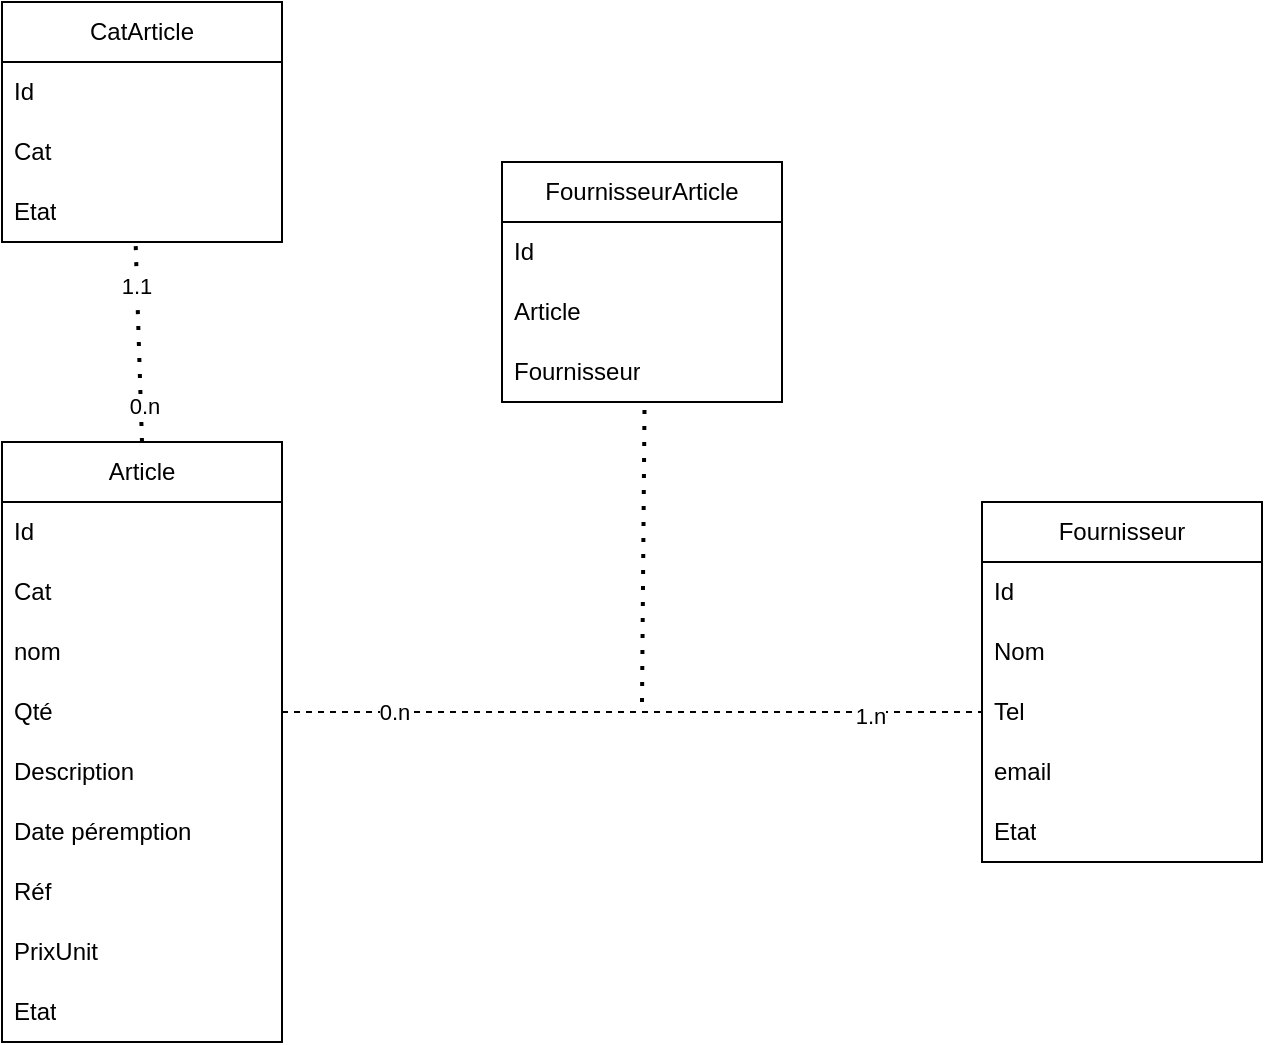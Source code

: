 <mxfile version="24.7.17">
  <diagram id="C5RBs43oDa-KdzZeNtuy" name="Page-1">
    <mxGraphModel dx="1282" dy="567" grid="1" gridSize="10" guides="1" tooltips="1" connect="1" arrows="1" fold="1" page="1" pageScale="1" pageWidth="827" pageHeight="1169" math="0" shadow="0">
      <root>
        <mxCell id="WIyWlLk6GJQsqaUBKTNV-0" />
        <mxCell id="WIyWlLk6GJQsqaUBKTNV-1" parent="WIyWlLk6GJQsqaUBKTNV-0" />
        <mxCell id="VBQ8DlQgro4ka9BHXzzw-4" value="CatArticle" style="swimlane;fontStyle=0;childLayout=stackLayout;horizontal=1;startSize=30;horizontalStack=0;resizeParent=1;resizeParentMax=0;resizeLast=0;collapsible=1;marginBottom=0;whiteSpace=wrap;html=1;" vertex="1" parent="WIyWlLk6GJQsqaUBKTNV-1">
          <mxGeometry x="160" y="40" width="140" height="120" as="geometry" />
        </mxCell>
        <mxCell id="VBQ8DlQgro4ka9BHXzzw-5" value="Id" style="text;strokeColor=none;fillColor=none;align=left;verticalAlign=middle;spacingLeft=4;spacingRight=4;overflow=hidden;points=[[0,0.5],[1,0.5]];portConstraint=eastwest;rotatable=0;whiteSpace=wrap;html=1;" vertex="1" parent="VBQ8DlQgro4ka9BHXzzw-4">
          <mxGeometry y="30" width="140" height="30" as="geometry" />
        </mxCell>
        <mxCell id="VBQ8DlQgro4ka9BHXzzw-6" value="Cat" style="text;strokeColor=none;fillColor=none;align=left;verticalAlign=middle;spacingLeft=4;spacingRight=4;overflow=hidden;points=[[0,0.5],[1,0.5]];portConstraint=eastwest;rotatable=0;whiteSpace=wrap;html=1;" vertex="1" parent="VBQ8DlQgro4ka9BHXzzw-4">
          <mxGeometry y="60" width="140" height="30" as="geometry" />
        </mxCell>
        <mxCell id="VBQ8DlQgro4ka9BHXzzw-24" value="Etat" style="text;strokeColor=none;fillColor=none;align=left;verticalAlign=middle;spacingLeft=4;spacingRight=4;overflow=hidden;points=[[0,0.5],[1,0.5]];portConstraint=eastwest;rotatable=0;whiteSpace=wrap;html=1;" vertex="1" parent="VBQ8DlQgro4ka9BHXzzw-4">
          <mxGeometry y="90" width="140" height="30" as="geometry" />
        </mxCell>
        <mxCell id="VBQ8DlQgro4ka9BHXzzw-8" value="Article" style="swimlane;fontStyle=0;childLayout=stackLayout;horizontal=1;startSize=30;horizontalStack=0;resizeParent=1;resizeParentMax=0;resizeLast=0;collapsible=1;marginBottom=0;whiteSpace=wrap;html=1;" vertex="1" parent="WIyWlLk6GJQsqaUBKTNV-1">
          <mxGeometry x="160" y="260" width="140" height="300" as="geometry" />
        </mxCell>
        <mxCell id="VBQ8DlQgro4ka9BHXzzw-9" value="Id" style="text;strokeColor=none;fillColor=none;align=left;verticalAlign=middle;spacingLeft=4;spacingRight=4;overflow=hidden;points=[[0,0.5],[1,0.5]];portConstraint=eastwest;rotatable=0;whiteSpace=wrap;html=1;" vertex="1" parent="VBQ8DlQgro4ka9BHXzzw-8">
          <mxGeometry y="30" width="140" height="30" as="geometry" />
        </mxCell>
        <mxCell id="VBQ8DlQgro4ka9BHXzzw-10" value="Cat" style="text;strokeColor=none;fillColor=none;align=left;verticalAlign=middle;spacingLeft=4;spacingRight=4;overflow=hidden;points=[[0,0.5],[1,0.5]];portConstraint=eastwest;rotatable=0;whiteSpace=wrap;html=1;" vertex="1" parent="VBQ8DlQgro4ka9BHXzzw-8">
          <mxGeometry y="60" width="140" height="30" as="geometry" />
        </mxCell>
        <mxCell id="VBQ8DlQgro4ka9BHXzzw-12" value="nom" style="text;strokeColor=none;fillColor=none;align=left;verticalAlign=middle;spacingLeft=4;spacingRight=4;overflow=hidden;points=[[0,0.5],[1,0.5]];portConstraint=eastwest;rotatable=0;whiteSpace=wrap;html=1;" vertex="1" parent="VBQ8DlQgro4ka9BHXzzw-8">
          <mxGeometry y="90" width="140" height="30" as="geometry" />
        </mxCell>
        <mxCell id="VBQ8DlQgro4ka9BHXzzw-14" value="Qté" style="text;strokeColor=none;fillColor=none;align=left;verticalAlign=middle;spacingLeft=4;spacingRight=4;overflow=hidden;points=[[0,0.5],[1,0.5]];portConstraint=eastwest;rotatable=0;whiteSpace=wrap;html=1;" vertex="1" parent="VBQ8DlQgro4ka9BHXzzw-8">
          <mxGeometry y="120" width="140" height="30" as="geometry" />
        </mxCell>
        <mxCell id="VBQ8DlQgro4ka9BHXzzw-13" value="Description" style="text;strokeColor=none;fillColor=none;align=left;verticalAlign=middle;spacingLeft=4;spacingRight=4;overflow=hidden;points=[[0,0.5],[1,0.5]];portConstraint=eastwest;rotatable=0;whiteSpace=wrap;html=1;" vertex="1" parent="VBQ8DlQgro4ka9BHXzzw-8">
          <mxGeometry y="150" width="140" height="30" as="geometry" />
        </mxCell>
        <mxCell id="VBQ8DlQgro4ka9BHXzzw-15" value="Date péremption" style="text;strokeColor=none;fillColor=none;align=left;verticalAlign=middle;spacingLeft=4;spacingRight=4;overflow=hidden;points=[[0,0.5],[1,0.5]];portConstraint=eastwest;rotatable=0;whiteSpace=wrap;html=1;" vertex="1" parent="VBQ8DlQgro4ka9BHXzzw-8">
          <mxGeometry y="180" width="140" height="30" as="geometry" />
        </mxCell>
        <mxCell id="VBQ8DlQgro4ka9BHXzzw-16" value="Réf" style="text;strokeColor=none;fillColor=none;align=left;verticalAlign=middle;spacingLeft=4;spacingRight=4;overflow=hidden;points=[[0,0.5],[1,0.5]];portConstraint=eastwest;rotatable=0;whiteSpace=wrap;html=1;" vertex="1" parent="VBQ8DlQgro4ka9BHXzzw-8">
          <mxGeometry y="210" width="140" height="30" as="geometry" />
        </mxCell>
        <mxCell id="VBQ8DlQgro4ka9BHXzzw-11" value="PrixUnit" style="text;strokeColor=none;fillColor=none;align=left;verticalAlign=middle;spacingLeft=4;spacingRight=4;overflow=hidden;points=[[0,0.5],[1,0.5]];portConstraint=eastwest;rotatable=0;whiteSpace=wrap;html=1;" vertex="1" parent="VBQ8DlQgro4ka9BHXzzw-8">
          <mxGeometry y="240" width="140" height="30" as="geometry" />
        </mxCell>
        <mxCell id="VBQ8DlQgro4ka9BHXzzw-23" value="Etat" style="text;strokeColor=none;fillColor=none;align=left;verticalAlign=middle;spacingLeft=4;spacingRight=4;overflow=hidden;points=[[0,0.5],[1,0.5]];portConstraint=eastwest;rotatable=0;whiteSpace=wrap;html=1;" vertex="1" parent="VBQ8DlQgro4ka9BHXzzw-8">
          <mxGeometry y="270" width="140" height="30" as="geometry" />
        </mxCell>
        <mxCell id="VBQ8DlQgro4ka9BHXzzw-17" value="Fournisseur" style="swimlane;fontStyle=0;childLayout=stackLayout;horizontal=1;startSize=30;horizontalStack=0;resizeParent=1;resizeParentMax=0;resizeLast=0;collapsible=1;marginBottom=0;whiteSpace=wrap;html=1;" vertex="1" parent="WIyWlLk6GJQsqaUBKTNV-1">
          <mxGeometry x="650" y="290" width="140" height="180" as="geometry" />
        </mxCell>
        <mxCell id="VBQ8DlQgro4ka9BHXzzw-18" value="Id" style="text;strokeColor=none;fillColor=none;align=left;verticalAlign=middle;spacingLeft=4;spacingRight=4;overflow=hidden;points=[[0,0.5],[1,0.5]];portConstraint=eastwest;rotatable=0;whiteSpace=wrap;html=1;" vertex="1" parent="VBQ8DlQgro4ka9BHXzzw-17">
          <mxGeometry y="30" width="140" height="30" as="geometry" />
        </mxCell>
        <mxCell id="VBQ8DlQgro4ka9BHXzzw-19" value="Nom" style="text;strokeColor=none;fillColor=none;align=left;verticalAlign=middle;spacingLeft=4;spacingRight=4;overflow=hidden;points=[[0,0.5],[1,0.5]];portConstraint=eastwest;rotatable=0;whiteSpace=wrap;html=1;" vertex="1" parent="VBQ8DlQgro4ka9BHXzzw-17">
          <mxGeometry y="60" width="140" height="30" as="geometry" />
        </mxCell>
        <mxCell id="VBQ8DlQgro4ka9BHXzzw-20" value="Tel&lt;span style=&quot;color: rgba(0, 0, 0, 0); font-family: monospace; font-size: 0px; text-wrap: nowrap;&quot;&gt;%3CmxGraphModel%3E%3Croot%3E%3CmxCell%20id%3D%220%22%2F%3E%3CmxCell%20id%3D%221%22%20parent%3D%220%22%2F%3E%3CmxCell%20id%3D%222%22%20value%3D%22PrixUnit%22%20style%3D%22text%3BstrokeColor%3Dnone%3BfillColor%3Dnone%3Balign%3Dleft%3BverticalAlign%3Dmiddle%3BspacingLeft%3D4%3BspacingRight%3D4%3Boverflow%3Dhidden%3Bpoints%3D%5B%5B0%2C0.5%5D%2C%5B1%2C0.5%5D%5D%3BportConstraint%3Deastwest%3Brotatable%3D0%3BwhiteSpace%3Dwrap%3Bhtml%3D1%3B%22%20vertex%3D%221%22%20parent%3D%221%22%3E%3CmxGeometry%20x%3D%22340%22%20y%3D%22350%22%20width%3D%22140%22%20height%3D%2230%22%20as%3D%22geometry%22%2F%3E%3C%2FmxCell%3E%3C%2Froot%3E%3C%2FmxGraphModel%3E&lt;/span&gt;" style="text;strokeColor=none;fillColor=none;align=left;verticalAlign=middle;spacingLeft=4;spacingRight=4;overflow=hidden;points=[[0,0.5],[1,0.5]];portConstraint=eastwest;rotatable=0;whiteSpace=wrap;html=1;" vertex="1" parent="VBQ8DlQgro4ka9BHXzzw-17">
          <mxGeometry y="90" width="140" height="30" as="geometry" />
        </mxCell>
        <mxCell id="VBQ8DlQgro4ka9BHXzzw-21" value="email" style="text;strokeColor=none;fillColor=none;align=left;verticalAlign=middle;spacingLeft=4;spacingRight=4;overflow=hidden;points=[[0,0.5],[1,0.5]];portConstraint=eastwest;rotatable=0;whiteSpace=wrap;html=1;" vertex="1" parent="VBQ8DlQgro4ka9BHXzzw-17">
          <mxGeometry y="120" width="140" height="30" as="geometry" />
        </mxCell>
        <mxCell id="VBQ8DlQgro4ka9BHXzzw-22" value="Etat" style="text;strokeColor=none;fillColor=none;align=left;verticalAlign=middle;spacingLeft=4;spacingRight=4;overflow=hidden;points=[[0,0.5],[1,0.5]];portConstraint=eastwest;rotatable=0;whiteSpace=wrap;html=1;" vertex="1" parent="VBQ8DlQgro4ka9BHXzzw-17">
          <mxGeometry y="150" width="140" height="30" as="geometry" />
        </mxCell>
        <mxCell id="VBQ8DlQgro4ka9BHXzzw-25" value="FournisseurArticle" style="swimlane;fontStyle=0;childLayout=stackLayout;horizontal=1;startSize=30;horizontalStack=0;resizeParent=1;resizeParentMax=0;resizeLast=0;collapsible=1;marginBottom=0;whiteSpace=wrap;html=1;" vertex="1" parent="WIyWlLk6GJQsqaUBKTNV-1">
          <mxGeometry x="410" y="120" width="140" height="120" as="geometry" />
        </mxCell>
        <mxCell id="VBQ8DlQgro4ka9BHXzzw-26" value="Id" style="text;strokeColor=none;fillColor=none;align=left;verticalAlign=middle;spacingLeft=4;spacingRight=4;overflow=hidden;points=[[0,0.5],[1,0.5]];portConstraint=eastwest;rotatable=0;whiteSpace=wrap;html=1;" vertex="1" parent="VBQ8DlQgro4ka9BHXzzw-25">
          <mxGeometry y="30" width="140" height="30" as="geometry" />
        </mxCell>
        <mxCell id="VBQ8DlQgro4ka9BHXzzw-27" value="Article" style="text;strokeColor=none;fillColor=none;align=left;verticalAlign=middle;spacingLeft=4;spacingRight=4;overflow=hidden;points=[[0,0.5],[1,0.5]];portConstraint=eastwest;rotatable=0;whiteSpace=wrap;html=1;" vertex="1" parent="VBQ8DlQgro4ka9BHXzzw-25">
          <mxGeometry y="60" width="140" height="30" as="geometry" />
        </mxCell>
        <mxCell id="VBQ8DlQgro4ka9BHXzzw-28" value="Fournisseur" style="text;strokeColor=none;fillColor=none;align=left;verticalAlign=middle;spacingLeft=4;spacingRight=4;overflow=hidden;points=[[0,0.5],[1,0.5]];portConstraint=eastwest;rotatable=0;whiteSpace=wrap;html=1;" vertex="1" parent="VBQ8DlQgro4ka9BHXzzw-25">
          <mxGeometry y="90" width="140" height="30" as="geometry" />
        </mxCell>
        <mxCell id="VBQ8DlQgro4ka9BHXzzw-29" value="" style="endArrow=none;dashed=1;html=1;dashPattern=1 3;strokeWidth=2;rounded=0;entryX=0.477;entryY=0.987;entryDx=0;entryDy=0;entryPerimeter=0;exitX=0.5;exitY=0;exitDx=0;exitDy=0;" edge="1" parent="WIyWlLk6GJQsqaUBKTNV-1" source="VBQ8DlQgro4ka9BHXzzw-8" target="VBQ8DlQgro4ka9BHXzzw-24">
          <mxGeometry width="50" height="50" relative="1" as="geometry">
            <mxPoint x="390" y="320" as="sourcePoint" />
            <mxPoint x="440" y="270" as="targetPoint" />
          </mxGeometry>
        </mxCell>
        <mxCell id="VBQ8DlQgro4ka9BHXzzw-30" value="0.n" style="edgeLabel;html=1;align=center;verticalAlign=middle;resizable=0;points=[];" vertex="1" connectable="0" parent="VBQ8DlQgro4ka9BHXzzw-29">
          <mxGeometry x="-0.638" y="-1" relative="1" as="geometry">
            <mxPoint as="offset" />
          </mxGeometry>
        </mxCell>
        <mxCell id="VBQ8DlQgro4ka9BHXzzw-31" value="1.1" style="edgeLabel;html=1;align=center;verticalAlign=middle;resizable=0;points=[];" vertex="1" connectable="0" parent="VBQ8DlQgro4ka9BHXzzw-29">
          <mxGeometry x="0.558" y="1" relative="1" as="geometry">
            <mxPoint as="offset" />
          </mxGeometry>
        </mxCell>
        <mxCell id="VBQ8DlQgro4ka9BHXzzw-32" value="" style="endArrow=none;dashed=1;html=1;rounded=0;entryX=0;entryY=0.5;entryDx=0;entryDy=0;exitX=1;exitY=0.5;exitDx=0;exitDy=0;" edge="1" parent="WIyWlLk6GJQsqaUBKTNV-1" source="VBQ8DlQgro4ka9BHXzzw-14" target="VBQ8DlQgro4ka9BHXzzw-20">
          <mxGeometry width="50" height="50" relative="1" as="geometry">
            <mxPoint x="390" y="320" as="sourcePoint" />
            <mxPoint x="440" y="270" as="targetPoint" />
          </mxGeometry>
        </mxCell>
        <mxCell id="VBQ8DlQgro4ka9BHXzzw-35" value="0.n" style="edgeLabel;html=1;align=center;verticalAlign=middle;resizable=0;points=[];" vertex="1" connectable="0" parent="VBQ8DlQgro4ka9BHXzzw-32">
          <mxGeometry x="-0.681" relative="1" as="geometry">
            <mxPoint as="offset" />
          </mxGeometry>
        </mxCell>
        <mxCell id="VBQ8DlQgro4ka9BHXzzw-36" value="1.n" style="edgeLabel;html=1;align=center;verticalAlign=middle;resizable=0;points=[];" vertex="1" connectable="0" parent="VBQ8DlQgro4ka9BHXzzw-32">
          <mxGeometry x="0.679" y="-2" relative="1" as="geometry">
            <mxPoint as="offset" />
          </mxGeometry>
        </mxCell>
        <mxCell id="VBQ8DlQgro4ka9BHXzzw-34" value="" style="endArrow=none;dashed=1;html=1;dashPattern=1 3;strokeWidth=2;rounded=0;entryX=0.509;entryY=1.093;entryDx=0;entryDy=0;entryPerimeter=0;" edge="1" parent="WIyWlLk6GJQsqaUBKTNV-1" target="VBQ8DlQgro4ka9BHXzzw-28">
          <mxGeometry width="50" height="50" relative="1" as="geometry">
            <mxPoint x="480" y="390" as="sourcePoint" />
            <mxPoint x="440" y="270" as="targetPoint" />
          </mxGeometry>
        </mxCell>
      </root>
    </mxGraphModel>
  </diagram>
</mxfile>
